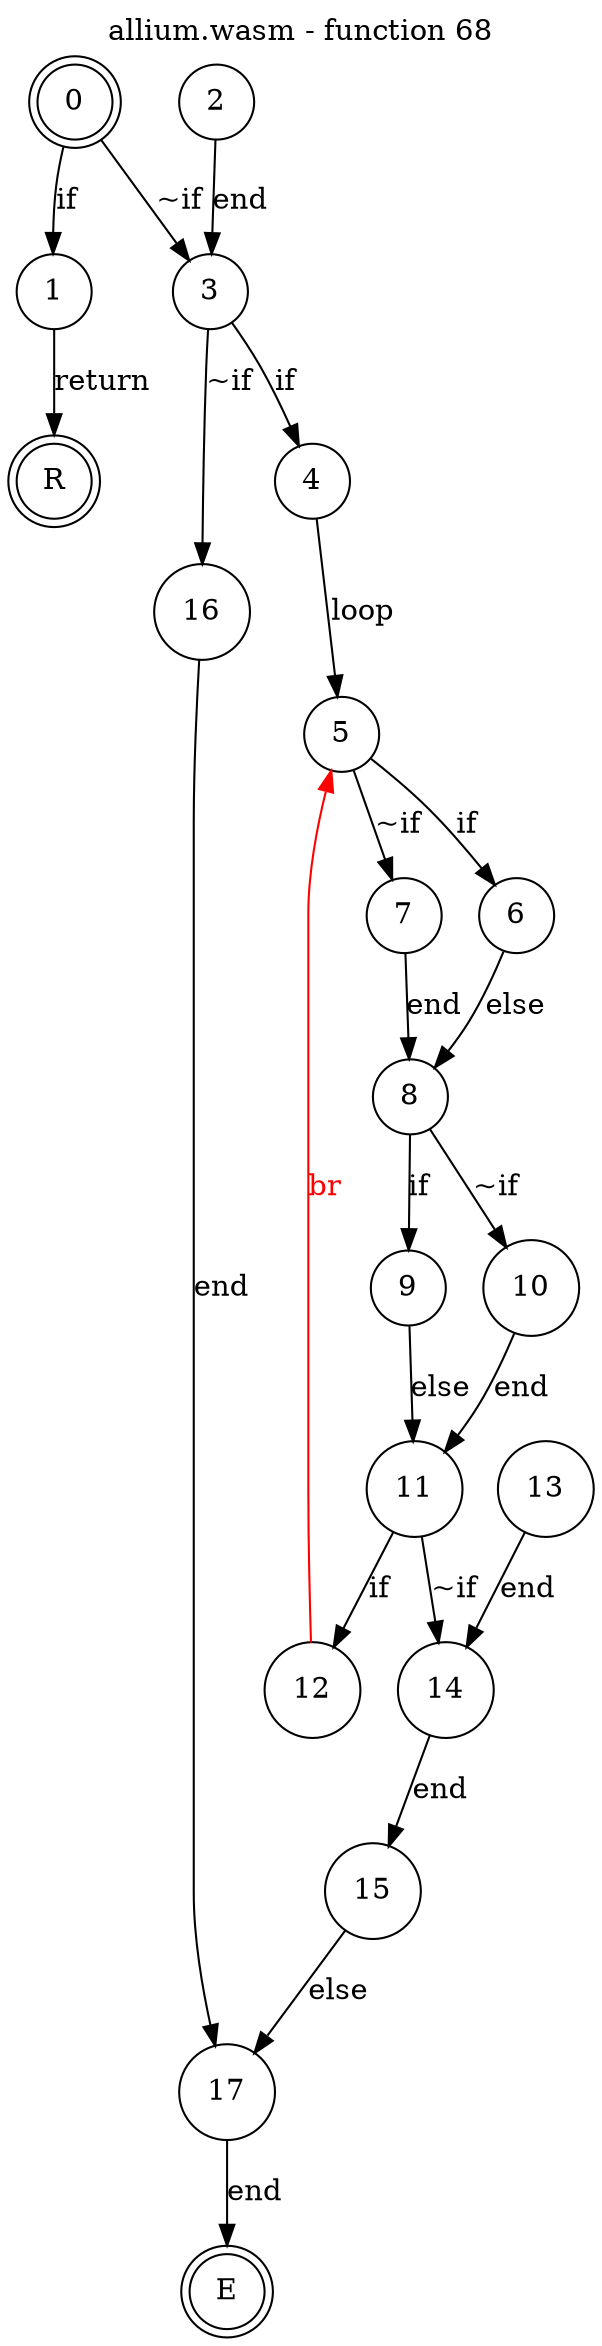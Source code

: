 digraph finite_state_machine {
    label = "allium.wasm - function 68"
    labelloc =  t
    labelfontsize = 16
    labelfontcolor = black
    labelfontname = "Helvetica"
    node [shape = doublecircle]; 0 E R ;
    node [shape = circle];
    0 -> 1[label="if"];
    0 -> 3[label="~if"];
    1 -> R[label="return"];
    2 -> 3[label="end"];
    3 -> 4[label="if"];
    3 -> 16[label="~if"];
    4 -> 5[label="loop"];
    5 -> 6[label="if"];
    5 -> 7[label="~if"];
    6 -> 8[label="else"];
    7 -> 8[label="end"];
    8 -> 9[label="if"];
    8 -> 10[label="~if"];
    9 -> 11[label="else"];
    10 -> 11[label="end"];
    11 -> 12[label="if"];
    11 -> 14[label="~if"];
    12 -> 5[color="red" fontcolor="red" label="br"];
    13 -> 14[label="end"];
    14 -> 15[label="end"];
    15 -> 17[label="else"];
    16 -> 17[label="end"];
    17 -> E[label="end"];
}
